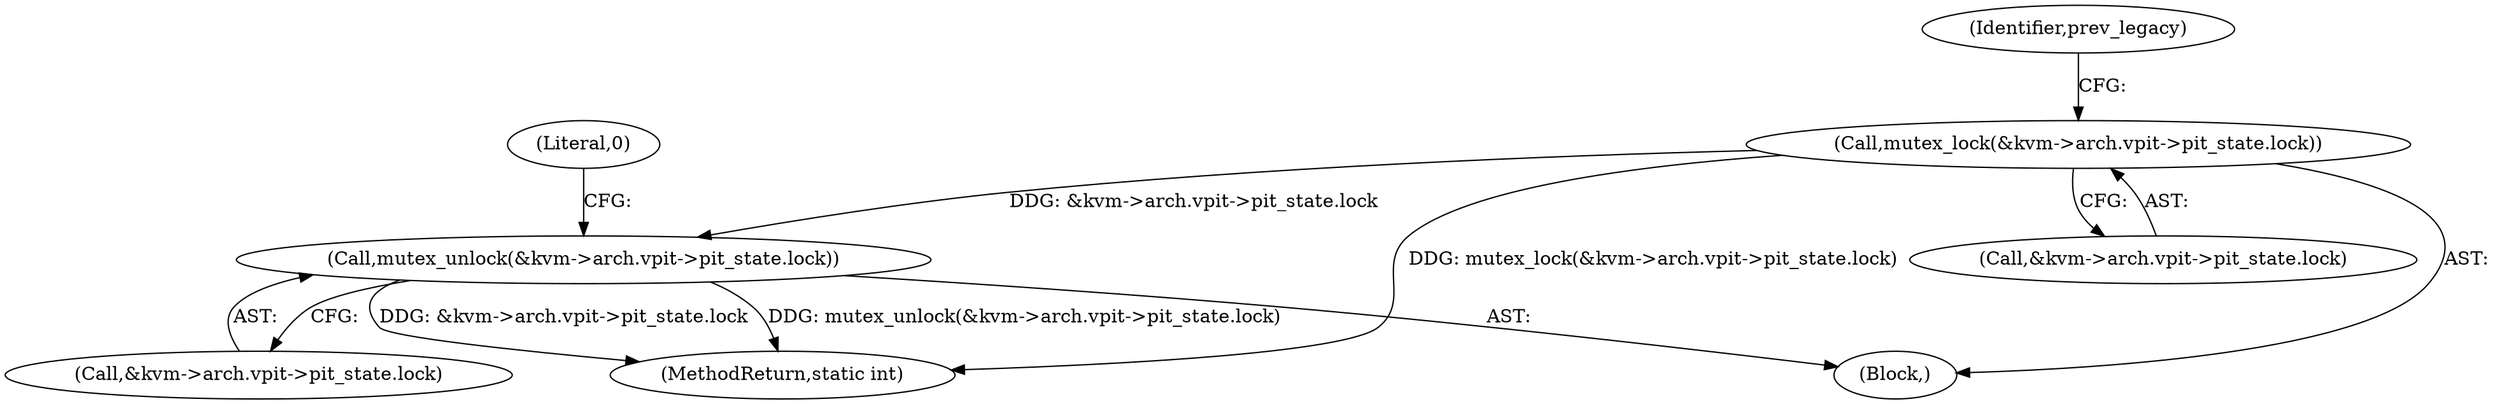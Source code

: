digraph "0_linux_0185604c2d82c560dab2f2933a18f797e74ab5a8_0@API" {
"1000214" [label="(Call,mutex_unlock(&kvm->arch.vpit->pit_state.lock))"];
"1000111" [label="(Call,mutex_lock(&kvm->arch.vpit->pit_state.lock))"];
"1000227" [label="(MethodReturn,static int)"];
"1000214" [label="(Call,mutex_unlock(&kvm->arch.vpit->pit_state.lock))"];
"1000103" [label="(Block,)"];
"1000111" [label="(Call,mutex_lock(&kvm->arch.vpit->pit_state.lock))"];
"1000226" [label="(Literal,0)"];
"1000215" [label="(Call,&kvm->arch.vpit->pit_state.lock)"];
"1000123" [label="(Identifier,prev_legacy)"];
"1000112" [label="(Call,&kvm->arch.vpit->pit_state.lock)"];
"1000214" -> "1000103"  [label="AST: "];
"1000214" -> "1000215"  [label="CFG: "];
"1000215" -> "1000214"  [label="AST: "];
"1000226" -> "1000214"  [label="CFG: "];
"1000214" -> "1000227"  [label="DDG: mutex_unlock(&kvm->arch.vpit->pit_state.lock)"];
"1000214" -> "1000227"  [label="DDG: &kvm->arch.vpit->pit_state.lock"];
"1000111" -> "1000214"  [label="DDG: &kvm->arch.vpit->pit_state.lock"];
"1000111" -> "1000103"  [label="AST: "];
"1000111" -> "1000112"  [label="CFG: "];
"1000112" -> "1000111"  [label="AST: "];
"1000123" -> "1000111"  [label="CFG: "];
"1000111" -> "1000227"  [label="DDG: mutex_lock(&kvm->arch.vpit->pit_state.lock)"];
}
